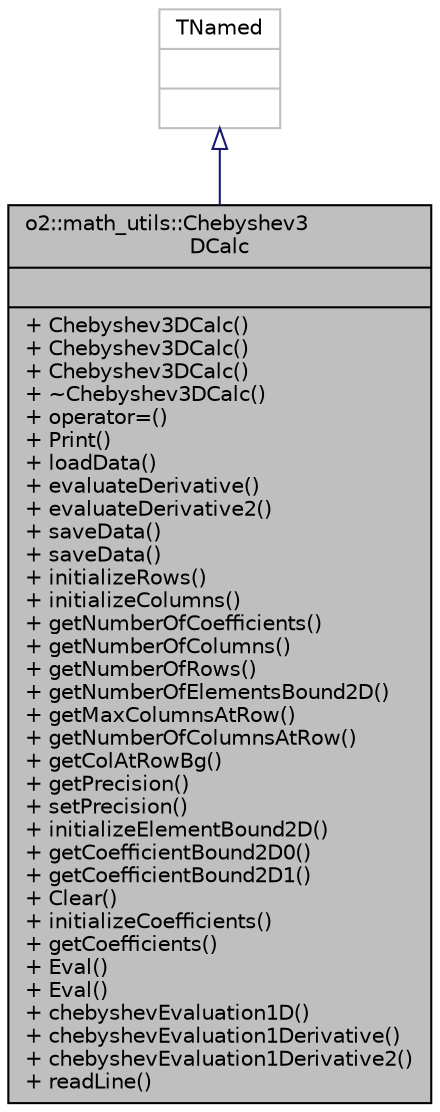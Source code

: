 digraph "o2::math_utils::Chebyshev3DCalc"
{
 // INTERACTIVE_SVG=YES
  bgcolor="transparent";
  edge [fontname="Helvetica",fontsize="10",labelfontname="Helvetica",labelfontsize="10"];
  node [fontname="Helvetica",fontsize="10",shape=record];
  Node1 [label="{o2::math_utils::Chebyshev3\lDCalc\n||+ Chebyshev3DCalc()\l+ Chebyshev3DCalc()\l+ Chebyshev3DCalc()\l+ ~Chebyshev3DCalc()\l+ operator=()\l+ Print()\l+ loadData()\l+ evaluateDerivative()\l+ evaluateDerivative2()\l+ saveData()\l+ saveData()\l+ initializeRows()\l+ initializeColumns()\l+ getNumberOfCoefficients()\l+ getNumberOfColumns()\l+ getNumberOfRows()\l+ getNumberOfElementsBound2D()\l+ getMaxColumnsAtRow()\l+ getNumberOfColumnsAtRow()\l+ getColAtRowBg()\l+ getPrecision()\l+ setPrecision()\l+ initializeElementBound2D()\l+ getCoefficientBound2D0()\l+ getCoefficientBound2D1()\l+ Clear()\l+ initializeCoefficients()\l+ getCoefficients()\l+ Eval()\l+ Eval()\l+ chebyshevEvaluation1D()\l+ chebyshevEvaluation1Derivative()\l+ chebyshevEvaluation1Derivative2()\l+ readLine()\l}",height=0.2,width=0.4,color="black", fillcolor="grey75", style="filled", fontcolor="black"];
  Node2 -> Node1 [dir="back",color="midnightblue",fontsize="10",style="solid",arrowtail="onormal",fontname="Helvetica"];
  Node2 [label="{TNamed\n||}",height=0.2,width=0.4,color="grey75"];
}
